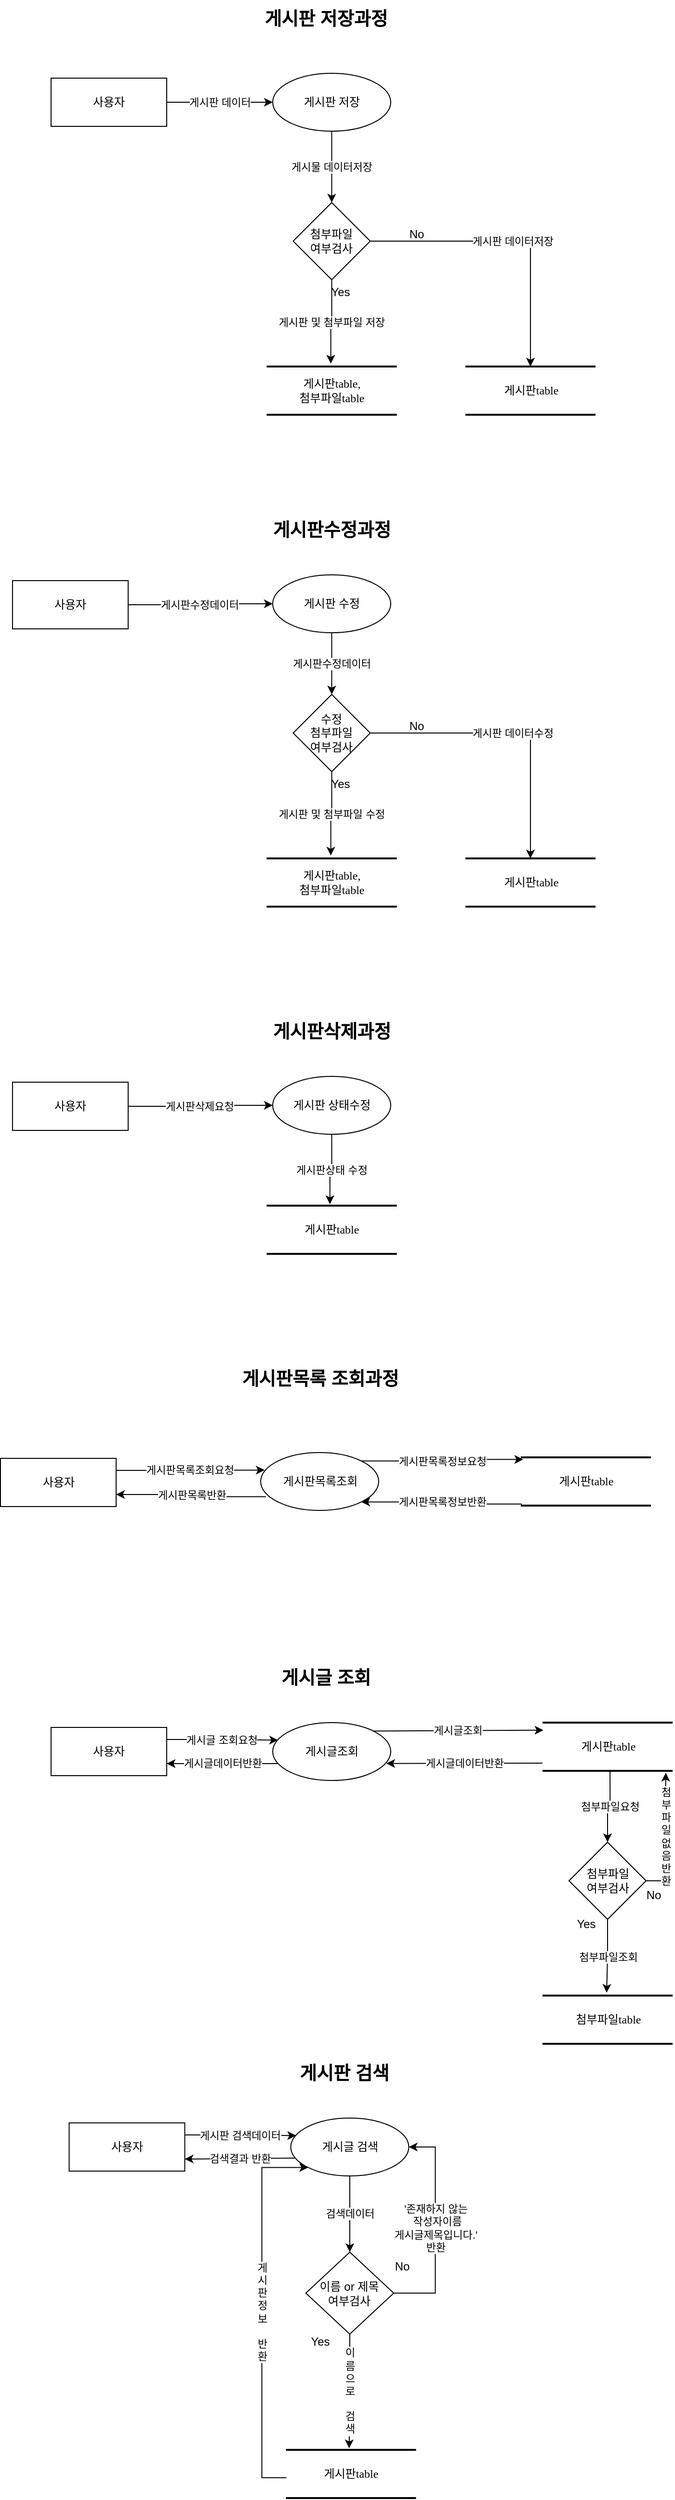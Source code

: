 <mxfile version="24.7.5">
  <diagram id="C5RBs43oDa-KdzZeNtuy" name="Page-1">
    <mxGraphModel dx="5736" dy="3376" grid="1" gridSize="10" guides="1" tooltips="1" connect="1" arrows="1" fold="1" page="1" pageScale="1" pageWidth="827" pageHeight="1169" math="0" shadow="0">
      <root>
        <mxCell id="WIyWlLk6GJQsqaUBKTNV-0" />
        <mxCell id="WIyWlLk6GJQsqaUBKTNV-1" parent="WIyWlLk6GJQsqaUBKTNV-0" />
        <mxCell id="64pZeVGHEOMb4OVf05JZ-0" value="&lt;div&gt;게시판table,&lt;/div&gt;첨부파일table" style="html=1;rounded=0;shadow=0;comic=0;labelBackgroundColor=none;strokeWidth=2;fontFamily=Verdana;fontSize=12;align=center;shape=mxgraph.ios7ui.horLines;fillColor=none;" parent="WIyWlLk6GJQsqaUBKTNV-1" vertex="1">
          <mxGeometry x="533.75" y="790" width="135" height="50" as="geometry" />
        </mxCell>
        <mxCell id="xfePIzCV7R6rWUPi_Aqe-2" value="게시판 데이터" style="edgeStyle=orthogonalEdgeStyle;rounded=0;orthogonalLoop=1;jettySize=auto;html=1;exitX=1;exitY=0.5;exitDx=0;exitDy=0;entryX=0;entryY=0.5;entryDx=0;entryDy=0;fillColor=none;" parent="WIyWlLk6GJQsqaUBKTNV-1" source="64pZeVGHEOMb4OVf05JZ-4" target="xfePIzCV7R6rWUPi_Aqe-3" edge="1">
          <mxGeometry relative="1" as="geometry">
            <mxPoint x="530" y="516" as="targetPoint" />
          </mxGeometry>
        </mxCell>
        <mxCell id="64pZeVGHEOMb4OVf05JZ-4" value="사용자" style="whiteSpace=wrap;html=1;rounded=0;shadow=0;comic=0;labelBackgroundColor=none;strokeWidth=1;fontFamily=Verdana;fontSize=12;align=center;fillColor=none;" parent="WIyWlLk6GJQsqaUBKTNV-1" vertex="1">
          <mxGeometry x="310" y="491" width="120" height="50" as="geometry" />
        </mxCell>
        <mxCell id="xfePIzCV7R6rWUPi_Aqe-3" value="게시판 저장" style="ellipse;whiteSpace=wrap;html=1;rounded=1;shadow=0;comic=0;labelBackgroundColor=none;strokeWidth=1;fontFamily=Verdana;fontSize=12;align=center;fillColor=none;" parent="WIyWlLk6GJQsqaUBKTNV-1" vertex="1">
          <mxGeometry x="540" y="486" width="122.5" height="60" as="geometry" />
        </mxCell>
        <mxCell id="xfePIzCV7R6rWUPi_Aqe-4" value="게시판 및 첨부파일 저장" style="edgeStyle=orthogonalEdgeStyle;rounded=0;orthogonalLoop=1;jettySize=auto;html=1;entryX=0.493;entryY=-0.059;entryDx=0;entryDy=0;entryPerimeter=0;exitX=0.5;exitY=1;exitDx=0;exitDy=0;fillColor=none;" parent="WIyWlLk6GJQsqaUBKTNV-1" source="xfePIzCV7R6rWUPi_Aqe-25" target="64pZeVGHEOMb4OVf05JZ-0" edge="1">
          <mxGeometry relative="1" as="geometry">
            <mxPoint x="775" y="480" as="targetPoint" />
            <mxPoint x="630" y="360" as="sourcePoint" />
          </mxGeometry>
        </mxCell>
        <mxCell id="xfePIzCV7R6rWUPi_Aqe-5" value="게시판table" style="html=1;rounded=0;shadow=0;comic=0;labelBackgroundColor=none;strokeWidth=2;fontFamily=Verdana;fontSize=12;align=center;shape=mxgraph.ios7ui.horLines;fillColor=none;" parent="WIyWlLk6GJQsqaUBKTNV-1" vertex="1">
          <mxGeometry x="740" y="790" width="135" height="50" as="geometry" />
        </mxCell>
        <mxCell id="xfePIzCV7R6rWUPi_Aqe-6" value="게시판 데이터저장" style="edgeStyle=orthogonalEdgeStyle;rounded=0;orthogonalLoop=1;jettySize=auto;html=1;exitX=1;exitY=0.5;exitDx=0;exitDy=0;fillColor=none;" parent="WIyWlLk6GJQsqaUBKTNV-1" source="xfePIzCV7R6rWUPi_Aqe-25" target="xfePIzCV7R6rWUPi_Aqe-5" edge="1">
          <mxGeometry x="-0.001" relative="1" as="geometry">
            <mxPoint x="1127.5" y="440" as="targetPoint" />
            <mxPoint x="980" y="440" as="sourcePoint" />
            <mxPoint as="offset" />
          </mxGeometry>
        </mxCell>
        <mxCell id="xfePIzCV7R6rWUPi_Aqe-8" value="게시판목록조회요청" style="edgeStyle=orthogonalEdgeStyle;rounded=0;orthogonalLoop=1;jettySize=auto;html=1;exitX=1;exitY=0.25;exitDx=0;exitDy=0;entryX=0.034;entryY=0.303;entryDx=0;entryDy=0;entryPerimeter=0;fillColor=none;" parent="WIyWlLk6GJQsqaUBKTNV-1" source="xfePIzCV7R6rWUPi_Aqe-9" target="xfePIzCV7R6rWUPi_Aqe-10" edge="1">
          <mxGeometry relative="1" as="geometry">
            <mxPoint x="517.5" y="1946" as="targetPoint" />
          </mxGeometry>
        </mxCell>
        <mxCell id="xfePIzCV7R6rWUPi_Aqe-9" value="사용자" style="whiteSpace=wrap;html=1;rounded=0;shadow=0;comic=0;labelBackgroundColor=none;strokeWidth=1;fontFamily=Verdana;fontSize=12;align=center;fillColor=none;" parent="WIyWlLk6GJQsqaUBKTNV-1" vertex="1">
          <mxGeometry x="257.5" y="1922" width="120" height="50" as="geometry" />
        </mxCell>
        <mxCell id="xfePIzCV7R6rWUPi_Aqe-10" value="게시판목록조회" style="ellipse;whiteSpace=wrap;html=1;rounded=1;shadow=0;comic=0;labelBackgroundColor=none;strokeWidth=1;fontFamily=Verdana;fontSize=12;align=center;fillColor=none;" parent="WIyWlLk6GJQsqaUBKTNV-1" vertex="1">
          <mxGeometry x="527.5" y="1916" width="122.5" height="60" as="geometry" />
        </mxCell>
        <mxCell id="xfePIzCV7R6rWUPi_Aqe-12" value="게시판table" style="html=1;rounded=0;shadow=0;comic=0;labelBackgroundColor=none;strokeWidth=2;fontFamily=Verdana;fontSize=12;align=center;shape=mxgraph.ios7ui.horLines;fillColor=none;" parent="WIyWlLk6GJQsqaUBKTNV-1" vertex="1">
          <mxGeometry x="797.5" y="1921" width="135" height="50" as="geometry" />
        </mxCell>
        <mxCell id="xfePIzCV7R6rWUPi_Aqe-13" value="게시판목록정보요청" style="edgeStyle=orthogonalEdgeStyle;rounded=0;orthogonalLoop=1;jettySize=auto;html=1;exitX=1;exitY=0;exitDx=0;exitDy=0;entryX=0.018;entryY=0.043;entryDx=0;entryDy=0;entryPerimeter=0;fillColor=none;" parent="WIyWlLk6GJQsqaUBKTNV-1" source="xfePIzCV7R6rWUPi_Aqe-10" target="xfePIzCV7R6rWUPi_Aqe-12" edge="1">
          <mxGeometry relative="1" as="geometry">
            <mxPoint x="797.5" y="1946" as="targetPoint" />
            <mxPoint x="387.5" y="1957" as="sourcePoint" />
          </mxGeometry>
        </mxCell>
        <mxCell id="xfePIzCV7R6rWUPi_Aqe-16" value="게시판목록정보반환" style="rounded=0;orthogonalLoop=1;jettySize=auto;html=1;exitX=0.008;exitY=0.968;exitDx=0;exitDy=0;entryX=1;entryY=1;entryDx=0;entryDy=0;exitPerimeter=0;edgeStyle=orthogonalEdgeStyle;fillColor=none;" parent="WIyWlLk6GJQsqaUBKTNV-1" source="xfePIzCV7R6rWUPi_Aqe-12" target="xfePIzCV7R6rWUPi_Aqe-10" edge="1">
          <mxGeometry x="0.001" relative="1" as="geometry">
            <mxPoint x="792.5" y="1995" as="targetPoint" />
            <mxPoint x="645.5" y="1995" as="sourcePoint" />
            <mxPoint as="offset" />
          </mxGeometry>
        </mxCell>
        <mxCell id="xfePIzCV7R6rWUPi_Aqe-17" value="게시판목록반환" style="rounded=0;orthogonalLoop=1;jettySize=auto;html=1;exitX=0.045;exitY=0.763;exitDx=0;exitDy=0;entryX=1;entryY=0.75;entryDx=0;entryDy=0;edgeStyle=elbowEdgeStyle;exitPerimeter=0;fillColor=none;" parent="WIyWlLk6GJQsqaUBKTNV-1" source="xfePIzCV7R6rWUPi_Aqe-10" target="xfePIzCV7R6rWUPi_Aqe-9" edge="1">
          <mxGeometry relative="1" as="geometry">
            <mxPoint x="537.5" y="1956" as="targetPoint" />
            <mxPoint x="387.5" y="1957" as="sourcePoint" />
          </mxGeometry>
        </mxCell>
        <mxCell id="xfePIzCV7R6rWUPi_Aqe-18" value="게시판 저장과정" style="text;html=1;align=center;verticalAlign=middle;resizable=0;points=[];autosize=1;strokeColor=none;fillColor=none;fontSize=19;fontStyle=1" parent="WIyWlLk6GJQsqaUBKTNV-1" vertex="1">
          <mxGeometry x="515" y="410" width="160" height="40" as="geometry" />
        </mxCell>
        <mxCell id="xfePIzCV7R6rWUPi_Aqe-20" value="게시판목록 조회과정" style="text;html=1;align=center;verticalAlign=middle;resizable=0;points=[];autosize=1;fillColor=none;fontSize=19;fontStyle=1" parent="WIyWlLk6GJQsqaUBKTNV-1" vertex="1">
          <mxGeometry x="488.75" y="1820" width="200" height="40" as="geometry" />
        </mxCell>
        <mxCell id="xfePIzCV7R6rWUPi_Aqe-25" value="첨부파일&lt;div&gt;여부검사&lt;/div&gt;" style="rhombus;whiteSpace=wrap;html=1;fillColor=none;" parent="WIyWlLk6GJQsqaUBKTNV-1" vertex="1">
          <mxGeometry x="561.25" y="620" width="80" height="80" as="geometry" />
        </mxCell>
        <mxCell id="xfePIzCV7R6rWUPi_Aqe-26" value="게시물 데이터저장" style="edgeStyle=orthogonalEdgeStyle;rounded=0;orthogonalLoop=1;jettySize=auto;html=1;exitX=0.5;exitY=1;exitDx=0;exitDy=0;entryX=0.5;entryY=0;entryDx=0;entryDy=0;fillColor=none;" parent="WIyWlLk6GJQsqaUBKTNV-1" source="xfePIzCV7R6rWUPi_Aqe-3" target="xfePIzCV7R6rWUPi_Aqe-25" edge="1">
          <mxGeometry relative="1" as="geometry">
            <mxPoint x="1137.5" y="450" as="targetPoint" />
            <mxPoint x="990" y="450" as="sourcePoint" />
          </mxGeometry>
        </mxCell>
        <mxCell id="xfePIzCV7R6rWUPi_Aqe-27" value="No" style="text;html=1;align=center;verticalAlign=middle;resizable=0;points=[];autosize=1;fillColor=none;" parent="WIyWlLk6GJQsqaUBKTNV-1" vertex="1">
          <mxGeometry x="668.75" y="638" width="40" height="30" as="geometry" />
        </mxCell>
        <mxCell id="xfePIzCV7R6rWUPi_Aqe-28" value="Yes" style="text;html=1;align=center;verticalAlign=middle;resizable=0;points=[];autosize=1;fillColor=none;" parent="WIyWlLk6GJQsqaUBKTNV-1" vertex="1">
          <mxGeometry x="590" y="698" width="40" height="30" as="geometry" />
        </mxCell>
        <mxCell id="xfePIzCV7R6rWUPi_Aqe-30" value="&lt;div&gt;&lt;span style=&quot;background-color: initial;&quot;&gt;첨부파일table&lt;/span&gt;&lt;br&gt;&lt;/div&gt;" style="html=1;rounded=0;shadow=0;comic=0;labelBackgroundColor=none;strokeWidth=2;fontFamily=Verdana;fontSize=12;align=center;shape=mxgraph.ios7ui.horLines;fillColor=none;" parent="WIyWlLk6GJQsqaUBKTNV-1" vertex="1">
          <mxGeometry x="820" y="2479" width="135" height="50" as="geometry" />
        </mxCell>
        <mxCell id="xfePIzCV7R6rWUPi_Aqe-31" value="게시글 조회요청" style="edgeStyle=orthogonalEdgeStyle;rounded=0;orthogonalLoop=1;jettySize=auto;html=1;exitX=1;exitY=0.25;exitDx=0;exitDy=0;entryX=0.045;entryY=0.303;entryDx=0;entryDy=0;entryPerimeter=0;fillColor=none;" parent="WIyWlLk6GJQsqaUBKTNV-1" source="xfePIzCV7R6rWUPi_Aqe-32" target="xfePIzCV7R6rWUPi_Aqe-33" edge="1">
          <mxGeometry relative="1" as="geometry">
            <mxPoint x="530" y="2226" as="targetPoint" />
          </mxGeometry>
        </mxCell>
        <mxCell id="xfePIzCV7R6rWUPi_Aqe-32" value="사용자" style="whiteSpace=wrap;html=1;rounded=0;shadow=0;comic=0;labelBackgroundColor=none;strokeWidth=1;fontFamily=Verdana;fontSize=12;align=center;fillColor=none;" parent="WIyWlLk6GJQsqaUBKTNV-1" vertex="1">
          <mxGeometry x="310" y="2201" width="120" height="50" as="geometry" />
        </mxCell>
        <mxCell id="xfePIzCV7R6rWUPi_Aqe-33" value="게시글조회" style="ellipse;whiteSpace=wrap;html=1;rounded=1;shadow=0;comic=0;labelBackgroundColor=none;strokeWidth=1;fontFamily=Verdana;fontSize=12;align=center;fillColor=none;" parent="WIyWlLk6GJQsqaUBKTNV-1" vertex="1">
          <mxGeometry x="540" y="2196" width="122.5" height="60" as="geometry" />
        </mxCell>
        <mxCell id="xfePIzCV7R6rWUPi_Aqe-34" value="첨부파일조회" style="edgeStyle=orthogonalEdgeStyle;rounded=0;orthogonalLoop=1;jettySize=auto;html=1;entryX=0.493;entryY=-0.059;entryDx=0;entryDy=0;entryPerimeter=0;exitX=0.5;exitY=1;exitDx=0;exitDy=0;fillColor=none;" parent="WIyWlLk6GJQsqaUBKTNV-1" source="xfePIzCV7R6rWUPi_Aqe-38" target="xfePIzCV7R6rWUPi_Aqe-30" edge="1">
          <mxGeometry relative="1" as="geometry">
            <mxPoint x="1061.25" y="2230" as="targetPoint" />
            <mxPoint x="916.25" y="2110" as="sourcePoint" />
          </mxGeometry>
        </mxCell>
        <mxCell id="xfePIzCV7R6rWUPi_Aqe-35" value="게시판table" style="html=1;rounded=0;shadow=0;comic=0;labelBackgroundColor=none;strokeWidth=2;fontFamily=Verdana;fontSize=12;align=center;shape=mxgraph.ios7ui.horLines;fillColor=none;" parent="WIyWlLk6GJQsqaUBKTNV-1" vertex="1">
          <mxGeometry x="820" y="2196" width="135" height="50" as="geometry" />
        </mxCell>
        <mxCell id="xfePIzCV7R6rWUPi_Aqe-37" value="게시글 조회" style="text;html=1;align=center;verticalAlign=middle;resizable=0;points=[];autosize=1;fillColor=none;fontSize=19;fontStyle=1" parent="WIyWlLk6GJQsqaUBKTNV-1" vertex="1">
          <mxGeometry x="535" y="2130" width="120" height="40" as="geometry" />
        </mxCell>
        <mxCell id="xfePIzCV7R6rWUPi_Aqe-38" value="첨부파일&lt;div&gt;여부검사&lt;/div&gt;" style="rhombus;whiteSpace=wrap;html=1;fillColor=none;" parent="WIyWlLk6GJQsqaUBKTNV-1" vertex="1">
          <mxGeometry x="847.5" y="2320" width="80" height="80" as="geometry" />
        </mxCell>
        <mxCell id="xfePIzCV7R6rWUPi_Aqe-39" value="게시글조회" style="rounded=0;orthogonalLoop=1;jettySize=auto;html=1;exitX=1;exitY=0;exitDx=0;exitDy=0;entryX=0.007;entryY=0.157;entryDx=0;entryDy=0;entryPerimeter=0;fillColor=none;" parent="WIyWlLk6GJQsqaUBKTNV-1" source="xfePIzCV7R6rWUPi_Aqe-33" target="xfePIzCV7R6rWUPi_Aqe-35" edge="1">
          <mxGeometry relative="1" as="geometry">
            <mxPoint x="1137.5" y="2160" as="targetPoint" />
            <mxPoint x="990" y="2160" as="sourcePoint" />
          </mxGeometry>
        </mxCell>
        <mxCell id="xfePIzCV7R6rWUPi_Aqe-41" value="Yes" style="text;html=1;align=center;verticalAlign=middle;resizable=0;points=[];autosize=1;fillColor=none;" parent="WIyWlLk6GJQsqaUBKTNV-1" vertex="1">
          <mxGeometry x="845" y="2390" width="40" height="30" as="geometry" />
        </mxCell>
        <mxCell id="xfePIzCV7R6rWUPi_Aqe-43" value="첨부파일요청" style="edgeStyle=orthogonalEdgeStyle;rounded=0;orthogonalLoop=1;jettySize=auto;html=1;exitX=0.519;exitY=0.981;exitDx=0;exitDy=0;entryX=0.5;entryY=0;entryDx=0;entryDy=0;exitPerimeter=0;fillColor=none;" parent="WIyWlLk6GJQsqaUBKTNV-1" source="xfePIzCV7R6rWUPi_Aqe-35" target="xfePIzCV7R6rWUPi_Aqe-38" edge="1">
          <mxGeometry x="-0.002" relative="1" as="geometry">
            <mxPoint x="601.14" y="2533" as="targetPoint" />
            <mxPoint x="602.14" y="2420" as="sourcePoint" />
            <mxPoint as="offset" />
          </mxGeometry>
        </mxCell>
        <mxCell id="xfePIzCV7R6rWUPi_Aqe-44" value="첨&lt;div&gt;부&lt;/div&gt;&lt;div&gt;파&lt;/div&gt;&lt;div&gt;일&lt;/div&gt;&lt;div&gt;없&lt;/div&gt;&lt;div&gt;음&lt;/div&gt;&lt;div&gt;반&lt;/div&gt;&lt;div&gt;환&lt;/div&gt;" style="edgeStyle=orthogonalEdgeStyle;rounded=0;orthogonalLoop=1;jettySize=auto;html=1;exitX=1;exitY=0.5;exitDx=0;exitDy=0;entryX=0.948;entryY=1.04;entryDx=0;entryDy=0;entryPerimeter=0;fillColor=none;" parent="WIyWlLk6GJQsqaUBKTNV-1" source="xfePIzCV7R6rWUPi_Aqe-38" target="xfePIzCV7R6rWUPi_Aqe-35" edge="1">
          <mxGeometry x="-0.002" relative="1" as="geometry">
            <mxPoint x="1010" y="2440" as="targetPoint" />
            <mxPoint x="811.85" y="2450" as="sourcePoint" />
            <mxPoint as="offset" />
          </mxGeometry>
        </mxCell>
        <mxCell id="xfePIzCV7R6rWUPi_Aqe-45" value="No" style="text;html=1;align=center;verticalAlign=middle;resizable=0;points=[];autosize=1;fillColor=none;" parent="WIyWlLk6GJQsqaUBKTNV-1" vertex="1">
          <mxGeometry x="915" y="2360" width="40" height="30" as="geometry" />
        </mxCell>
        <mxCell id="xfePIzCV7R6rWUPi_Aqe-46" value="게시글데이터반환" style="rounded=0;orthogonalLoop=1;jettySize=auto;html=1;entryX=0.963;entryY=0.706;entryDx=0;entryDy=0;entryPerimeter=0;fillColor=none;" parent="WIyWlLk6GJQsqaUBKTNV-1" target="xfePIzCV7R6rWUPi_Aqe-33" edge="1">
          <mxGeometry relative="1" as="geometry">
            <mxPoint x="770" y="2260" as="targetPoint" />
            <mxPoint x="820" y="2238" as="sourcePoint" />
          </mxGeometry>
        </mxCell>
        <mxCell id="xfePIzCV7R6rWUPi_Aqe-47" value="게시글데이터반환" style="rounded=0;orthogonalLoop=1;jettySize=auto;html=1;exitX=0.042;exitY=0.708;exitDx=0;exitDy=0;exitPerimeter=0;entryX=1;entryY=0.75;entryDx=0;entryDy=0;fillColor=none;" parent="WIyWlLk6GJQsqaUBKTNV-1" source="xfePIzCV7R6rWUPi_Aqe-33" target="xfePIzCV7R6rWUPi_Aqe-32" edge="1">
          <mxGeometry relative="1" as="geometry">
            <mxPoint x="673" y="2236" as="targetPoint" />
            <mxPoint x="670" y="2379" as="sourcePoint" />
          </mxGeometry>
        </mxCell>
        <mxCell id="xfePIzCV7R6rWUPi_Aqe-51" value="게시판수정데이터" style="edgeStyle=orthogonalEdgeStyle;rounded=0;orthogonalLoop=1;jettySize=auto;html=1;exitX=1;exitY=0.5;exitDx=0;exitDy=0;entryX=0;entryY=0.5;entryDx=0;entryDy=0;fillColor=none;" parent="WIyWlLk6GJQsqaUBKTNV-1" source="xfePIzCV7R6rWUPi_Aqe-52" target="xfePIzCV7R6rWUPi_Aqe-53" edge="1">
          <mxGeometry x="-0.029" relative="1" as="geometry">
            <mxPoint x="530" y="1036" as="targetPoint" />
            <mxPoint as="offset" />
          </mxGeometry>
        </mxCell>
        <mxCell id="xfePIzCV7R6rWUPi_Aqe-52" value="사용자" style="whiteSpace=wrap;html=1;rounded=0;shadow=0;comic=0;labelBackgroundColor=none;strokeWidth=1;fontFamily=Verdana;fontSize=12;align=center;fillColor=none;" parent="WIyWlLk6GJQsqaUBKTNV-1" vertex="1">
          <mxGeometry x="270" y="1012" width="120" height="50" as="geometry" />
        </mxCell>
        <mxCell id="xfePIzCV7R6rWUPi_Aqe-53" value="게시판 수정" style="ellipse;whiteSpace=wrap;html=1;rounded=1;shadow=0;comic=0;labelBackgroundColor=none;strokeWidth=1;fontFamily=Verdana;fontSize=12;align=center;fillColor=none;" parent="WIyWlLk6GJQsqaUBKTNV-1" vertex="1">
          <mxGeometry x="540" y="1006" width="122.5" height="60" as="geometry" />
        </mxCell>
        <mxCell id="xfePIzCV7R6rWUPi_Aqe-55" value="게시판수정데이터" style="edgeStyle=orthogonalEdgeStyle;rounded=0;orthogonalLoop=1;jettySize=auto;html=1;exitX=0.5;exitY=1;exitDx=0;exitDy=0;entryX=0.5;entryY=0;entryDx=0;entryDy=0;fillColor=none;" parent="WIyWlLk6GJQsqaUBKTNV-1" source="xfePIzCV7R6rWUPi_Aqe-53" target="xfePIzCV7R6rWUPi_Aqe-70" edge="1">
          <mxGeometry x="0.003" relative="1" as="geometry">
            <mxPoint x="810" y="1036" as="targetPoint" />
            <mxPoint x="400" y="1047" as="sourcePoint" />
            <mxPoint as="offset" />
          </mxGeometry>
        </mxCell>
        <mxCell id="xfePIzCV7R6rWUPi_Aqe-58" value="게시판수정과정" style="text;html=1;align=center;verticalAlign=middle;resizable=0;points=[];autosize=1;fillColor=none;fontSize=19;fontStyle=1" parent="WIyWlLk6GJQsqaUBKTNV-1" vertex="1">
          <mxGeometry x="521.25" y="940" width="160" height="40" as="geometry" />
        </mxCell>
        <mxCell id="xfePIzCV7R6rWUPi_Aqe-66" value="&lt;div&gt;게시판table,&lt;/div&gt;첨부파일table" style="html=1;rounded=0;shadow=0;comic=0;labelBackgroundColor=none;strokeWidth=2;fontFamily=Verdana;fontSize=12;align=center;shape=mxgraph.ios7ui.horLines;fillColor=none;" parent="WIyWlLk6GJQsqaUBKTNV-1" vertex="1">
          <mxGeometry x="533.75" y="1300" width="135" height="50" as="geometry" />
        </mxCell>
        <mxCell id="xfePIzCV7R6rWUPi_Aqe-67" value="게시판 및 첨부파일 수정" style="edgeStyle=orthogonalEdgeStyle;rounded=0;orthogonalLoop=1;jettySize=auto;html=1;entryX=0.493;entryY=-0.059;entryDx=0;entryDy=0;entryPerimeter=0;exitX=0.5;exitY=1;exitDx=0;exitDy=0;fillColor=none;" parent="WIyWlLk6GJQsqaUBKTNV-1" source="xfePIzCV7R6rWUPi_Aqe-70" target="xfePIzCV7R6rWUPi_Aqe-66" edge="1">
          <mxGeometry relative="1" as="geometry">
            <mxPoint x="775" y="990" as="targetPoint" />
            <mxPoint x="630" y="870" as="sourcePoint" />
          </mxGeometry>
        </mxCell>
        <mxCell id="xfePIzCV7R6rWUPi_Aqe-68" value="게시판table" style="html=1;rounded=0;shadow=0;comic=0;labelBackgroundColor=none;strokeWidth=2;fontFamily=Verdana;fontSize=12;align=center;shape=mxgraph.ios7ui.horLines;fillColor=none;" parent="WIyWlLk6GJQsqaUBKTNV-1" vertex="1">
          <mxGeometry x="740" y="1300" width="135" height="50" as="geometry" />
        </mxCell>
        <mxCell id="xfePIzCV7R6rWUPi_Aqe-69" value="게시판 데이터수정" style="edgeStyle=orthogonalEdgeStyle;rounded=0;orthogonalLoop=1;jettySize=auto;html=1;exitX=1;exitY=0.5;exitDx=0;exitDy=0;fillColor=none;" parent="WIyWlLk6GJQsqaUBKTNV-1" source="xfePIzCV7R6rWUPi_Aqe-70" target="xfePIzCV7R6rWUPi_Aqe-68" edge="1">
          <mxGeometry relative="1" as="geometry">
            <mxPoint x="1127.5" y="950" as="targetPoint" />
            <mxPoint x="980" y="950" as="sourcePoint" />
          </mxGeometry>
        </mxCell>
        <mxCell id="xfePIzCV7R6rWUPi_Aqe-70" value="&lt;div&gt;수정&lt;/div&gt;첨부파일&lt;div&gt;여부검사&lt;/div&gt;" style="rhombus;whiteSpace=wrap;html=1;fillColor=none;" parent="WIyWlLk6GJQsqaUBKTNV-1" vertex="1">
          <mxGeometry x="561.25" y="1130" width="80" height="80" as="geometry" />
        </mxCell>
        <mxCell id="xfePIzCV7R6rWUPi_Aqe-71" value="No" style="text;html=1;align=center;verticalAlign=middle;resizable=0;points=[];autosize=1;fillColor=none;" parent="WIyWlLk6GJQsqaUBKTNV-1" vertex="1">
          <mxGeometry x="668.75" y="1148" width="40" height="30" as="geometry" />
        </mxCell>
        <mxCell id="xfePIzCV7R6rWUPi_Aqe-72" value="Yes" style="text;html=1;align=center;verticalAlign=middle;resizable=0;points=[];autosize=1;fillColor=none;" parent="WIyWlLk6GJQsqaUBKTNV-1" vertex="1">
          <mxGeometry x="590" y="1208" width="40" height="30" as="geometry" />
        </mxCell>
        <mxCell id="xfePIzCV7R6rWUPi_Aqe-73" value="게시판삭제요청" style="edgeStyle=orthogonalEdgeStyle;rounded=0;orthogonalLoop=1;jettySize=auto;html=1;exitX=1;exitY=0.5;exitDx=0;exitDy=0;entryX=0;entryY=0.5;entryDx=0;entryDy=0;fillColor=none;" parent="WIyWlLk6GJQsqaUBKTNV-1" source="xfePIzCV7R6rWUPi_Aqe-74" target="xfePIzCV7R6rWUPi_Aqe-75" edge="1">
          <mxGeometry x="-0.029" relative="1" as="geometry">
            <mxPoint x="530" y="1556" as="targetPoint" />
            <mxPoint as="offset" />
          </mxGeometry>
        </mxCell>
        <mxCell id="xfePIzCV7R6rWUPi_Aqe-74" value="사용자" style="whiteSpace=wrap;html=1;rounded=0;shadow=0;comic=0;labelBackgroundColor=none;strokeWidth=1;fontFamily=Verdana;fontSize=12;align=center;fillColor=none;" parent="WIyWlLk6GJQsqaUBKTNV-1" vertex="1">
          <mxGeometry x="270" y="1532" width="120" height="50" as="geometry" />
        </mxCell>
        <mxCell id="xfePIzCV7R6rWUPi_Aqe-75" value="게시판 상태수정" style="ellipse;whiteSpace=wrap;html=1;rounded=1;shadow=0;comic=0;labelBackgroundColor=none;strokeWidth=1;fontFamily=Verdana;fontSize=12;align=center;fillColor=none;" parent="WIyWlLk6GJQsqaUBKTNV-1" vertex="1">
          <mxGeometry x="540" y="1526" width="122.5" height="60" as="geometry" />
        </mxCell>
        <mxCell id="xfePIzCV7R6rWUPi_Aqe-76" value="게시판상태 수정" style="edgeStyle=orthogonalEdgeStyle;rounded=0;orthogonalLoop=1;jettySize=auto;html=1;exitX=0.5;exitY=1;exitDx=0;exitDy=0;entryX=0.486;entryY=-0.03;entryDx=0;entryDy=0;entryPerimeter=0;fillColor=none;" parent="WIyWlLk6GJQsqaUBKTNV-1" source="xfePIzCV7R6rWUPi_Aqe-75" target="xfePIzCV7R6rWUPi_Aqe-85" edge="1">
          <mxGeometry x="0.003" relative="1" as="geometry">
            <mxPoint x="620" y="1640" as="targetPoint" />
            <mxPoint x="400" y="1567" as="sourcePoint" />
            <mxPoint as="offset" />
          </mxGeometry>
        </mxCell>
        <mxCell id="xfePIzCV7R6rWUPi_Aqe-77" value="게시판삭제과정" style="text;html=1;align=center;verticalAlign=middle;resizable=0;points=[];autosize=1;fillColor=none;fontSize=19;fontStyle=1" parent="WIyWlLk6GJQsqaUBKTNV-1" vertex="1">
          <mxGeometry x="521.25" y="1460" width="160" height="40" as="geometry" />
        </mxCell>
        <mxCell id="xfePIzCV7R6rWUPi_Aqe-85" value="게시판table" style="html=1;rounded=0;shadow=0;comic=0;labelBackgroundColor=none;strokeWidth=2;fontFamily=Verdana;fontSize=12;align=center;shape=mxgraph.ios7ui.horLines;fillColor=none;" parent="WIyWlLk6GJQsqaUBKTNV-1" vertex="1">
          <mxGeometry x="533.75" y="1660" width="135" height="50" as="geometry" />
        </mxCell>
        <mxCell id="WpllRWTDdM5WYsyr5N7e-1" value="게시판 검색데이터" style="edgeStyle=orthogonalEdgeStyle;rounded=0;orthogonalLoop=1;jettySize=auto;html=1;exitX=1;exitY=0.25;exitDx=0;exitDy=0;entryX=0.045;entryY=0.303;entryDx=0;entryDy=0;entryPerimeter=0;fillColor=none;" parent="WIyWlLk6GJQsqaUBKTNV-1" source="WpllRWTDdM5WYsyr5N7e-2" target="WpllRWTDdM5WYsyr5N7e-3" edge="1">
          <mxGeometry relative="1" as="geometry">
            <mxPoint x="548.75" y="2636" as="targetPoint" />
          </mxGeometry>
        </mxCell>
        <mxCell id="WpllRWTDdM5WYsyr5N7e-2" value="사용자" style="whiteSpace=wrap;html=1;rounded=0;shadow=0;comic=0;labelBackgroundColor=none;strokeWidth=1;fontFamily=Verdana;fontSize=12;align=center;fillColor=none;" parent="WIyWlLk6GJQsqaUBKTNV-1" vertex="1">
          <mxGeometry x="328.75" y="2611" width="120" height="50" as="geometry" />
        </mxCell>
        <mxCell id="WpllRWTDdM5WYsyr5N7e-3" value="게시글 검색" style="ellipse;whiteSpace=wrap;html=1;rounded=1;shadow=0;comic=0;labelBackgroundColor=none;strokeWidth=1;fontFamily=Verdana;fontSize=12;align=center;fillColor=none;" parent="WIyWlLk6GJQsqaUBKTNV-1" vertex="1">
          <mxGeometry x="558.75" y="2606" width="122.5" height="60" as="geometry" />
        </mxCell>
        <mxCell id="WpllRWTDdM5WYsyr5N7e-6" value="게시판 검색" style="text;html=1;align=center;verticalAlign=middle;resizable=0;points=[];autosize=1;fillColor=none;fontSize=19;fontStyle=1" parent="WIyWlLk6GJQsqaUBKTNV-1" vertex="1">
          <mxGeometry x="553.75" y="2540" width="120" height="40" as="geometry" />
        </mxCell>
        <mxCell id="WpllRWTDdM5WYsyr5N7e-14" value="게&lt;div&gt;시&lt;/div&gt;&lt;div&gt;판&lt;/div&gt;&lt;div&gt;정&lt;/div&gt;&lt;div&gt;보&lt;/div&gt;&lt;div&gt;&lt;br&gt;&lt;/div&gt;&lt;div&gt;반&lt;/div&gt;&lt;div&gt;환&lt;/div&gt;" style="rounded=0;orthogonalLoop=1;jettySize=auto;html=1;entryX=0;entryY=1;entryDx=0;entryDy=0;edgeStyle=elbowEdgeStyle;exitX=0.003;exitY=0.577;exitDx=0;exitDy=0;exitPerimeter=0;fillColor=none;" parent="WIyWlLk6GJQsqaUBKTNV-1" source="WpllRWTDdM5WYsyr5N7e-18" target="WpllRWTDdM5WYsyr5N7e-3" edge="1">
          <mxGeometry relative="1" as="geometry">
            <mxPoint x="539.998" y="2661" as="targetPoint" />
            <mxPoint x="519.34" y="2946.16" as="sourcePoint" />
            <Array as="points">
              <mxPoint x="528.75" y="2800" />
            </Array>
          </mxGeometry>
        </mxCell>
        <mxCell id="WpllRWTDdM5WYsyr5N7e-15" value="검색데이터" style="rounded=0;orthogonalLoop=1;jettySize=auto;html=1;exitX=0.5;exitY=1;exitDx=0;exitDy=0;entryX=0.5;entryY=0;entryDx=0;entryDy=0;fillColor=none;" parent="WIyWlLk6GJQsqaUBKTNV-1" source="WpllRWTDdM5WYsyr5N7e-3" target="WpllRWTDdM5WYsyr5N7e-16" edge="1">
          <mxGeometry relative="1" as="geometry">
            <mxPoint x="619.75" y="2770" as="targetPoint" />
            <mxPoint x="662.75" y="2615" as="sourcePoint" />
          </mxGeometry>
        </mxCell>
        <mxCell id="WpllRWTDdM5WYsyr5N7e-16" value="이름 or 제목&lt;div&gt;여부검사&lt;/div&gt;" style="rhombus;whiteSpace=wrap;html=1;fillColor=none;" parent="WIyWlLk6GJQsqaUBKTNV-1" vertex="1">
          <mxGeometry x="574.38" y="2745" width="91.25" height="85" as="geometry" />
        </mxCell>
        <mxCell id="WpllRWTDdM5WYsyr5N7e-18" value="게시판table" style="html=1;rounded=0;shadow=0;comic=0;labelBackgroundColor=none;strokeWidth=2;fontFamily=Verdana;fontSize=12;align=center;shape=mxgraph.ios7ui.horLines;fillColor=none;" parent="WIyWlLk6GJQsqaUBKTNV-1" vertex="1">
          <mxGeometry x="553.75" y="2950" width="135" height="50" as="geometry" />
        </mxCell>
        <mxCell id="WpllRWTDdM5WYsyr5N7e-19" value="이&lt;div&gt;름&lt;/div&gt;&lt;div&gt;으&lt;/div&gt;&lt;div&gt;로&lt;/div&gt;&lt;div&gt;&amp;nbsp;&lt;/div&gt;&lt;div&gt;검&lt;/div&gt;&lt;div&gt;색&lt;/div&gt;" style="edgeStyle=orthogonalEdgeStyle;rounded=0;orthogonalLoop=1;jettySize=auto;html=1;entryX=0.486;entryY=-0.033;entryDx=0;entryDy=0;entryPerimeter=0;exitX=0.5;exitY=1;exitDx=0;exitDy=0;fillColor=none;" parent="WIyWlLk6GJQsqaUBKTNV-1" source="WpllRWTDdM5WYsyr5N7e-16" target="WpllRWTDdM5WYsyr5N7e-18" edge="1">
          <mxGeometry relative="1" as="geometry">
            <mxPoint x="622" y="2910" as="targetPoint" />
            <mxPoint x="623" y="2834" as="sourcePoint" />
          </mxGeometry>
        </mxCell>
        <mxCell id="WpllRWTDdM5WYsyr5N7e-20" value="Yes" style="text;html=1;align=center;verticalAlign=middle;resizable=0;points=[];autosize=1;fillColor=none;" parent="WIyWlLk6GJQsqaUBKTNV-1" vertex="1">
          <mxGeometry x="568.75" y="2823" width="40" height="30" as="geometry" />
        </mxCell>
        <mxCell id="WpllRWTDdM5WYsyr5N7e-22" value="No" style="text;html=1;align=center;verticalAlign=middle;resizable=0;points=[];autosize=1;fillColor=none;" parent="WIyWlLk6GJQsqaUBKTNV-1" vertex="1">
          <mxGeometry x="653.75" y="2745" width="40" height="30" as="geometry" />
        </mxCell>
        <mxCell id="WpllRWTDdM5WYsyr5N7e-23" value="&#39;존재하지 않는&lt;div&gt;&amp;nbsp;작성자이름&lt;/div&gt;&lt;div&gt;&amp;nbsp;게시글제목입니다.&#39;&amp;nbsp;&lt;div&gt;반환&lt;/div&gt;&lt;/div&gt;" style="edgeStyle=elbowEdgeStyle;rounded=0;orthogonalLoop=1;jettySize=auto;html=1;exitX=1;exitY=0.5;exitDx=0;exitDy=0;entryX=1;entryY=0.5;entryDx=0;entryDy=0;fillColor=none;" parent="WIyWlLk6GJQsqaUBKTNV-1" source="WpllRWTDdM5WYsyr5N7e-16" target="WpllRWTDdM5WYsyr5N7e-3" edge="1">
          <mxGeometry x="-0.002" relative="1" as="geometry">
            <mxPoint x="748.75" y="2785" as="targetPoint" />
            <mxPoint x="955.75" y="2780" as="sourcePoint" />
            <mxPoint as="offset" />
            <Array as="points">
              <mxPoint x="708.75" y="2720" />
            </Array>
          </mxGeometry>
        </mxCell>
        <mxCell id="WpllRWTDdM5WYsyr5N7e-30" value="검색결과 반환" style="rounded=0;orthogonalLoop=1;jettySize=auto;html=1;exitX=0.034;exitY=0.692;exitDx=0;exitDy=0;exitPerimeter=0;entryX=1;entryY=0.75;entryDx=0;entryDy=0;fillColor=none;" parent="WIyWlLk6GJQsqaUBKTNV-1" source="WpllRWTDdM5WYsyr5N7e-3" target="WpllRWTDdM5WYsyr5N7e-2" edge="1">
          <mxGeometry relative="1" as="geometry">
            <mxPoint x="448.75" y="2641" as="targetPoint" />
            <mxPoint x="563.75" y="2640" as="sourcePoint" />
          </mxGeometry>
        </mxCell>
      </root>
    </mxGraphModel>
  </diagram>
</mxfile>
